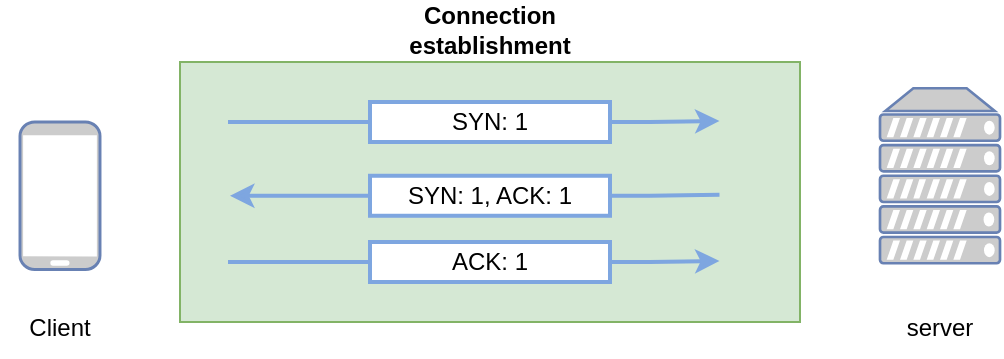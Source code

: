 <mxfile version="15.5.0" type="github">
  <diagram id="wL8n7yCZ6T97UeFFoL8u" name="Page-1">
    <mxGraphModel dx="1209" dy="652" grid="1" gridSize="10" guides="1" tooltips="1" connect="1" arrows="1" fold="1" page="1" pageScale="1" pageWidth="827" pageHeight="1169" math="0" shadow="0">
      <root>
        <mxCell id="0" />
        <mxCell id="1" parent="0" />
        <mxCell id="QIWU0Ks1MfzyJJg9i_o5-57" value="" style="group" vertex="1" connectable="0" parent="1">
          <mxGeometry x="200" y="69" width="500" height="178.5" as="geometry" />
        </mxCell>
        <mxCell id="QIWU0Ks1MfzyJJg9i_o5-3" value="" style="fontColor=#0066CC;verticalAlign=top;verticalLabelPosition=bottom;labelPosition=center;align=center;html=1;outlineConnect=0;fillColor=#CCCCCC;strokeColor=#6881B3;gradientColor=none;gradientDirection=north;strokeWidth=2;shape=mxgraph.networks.server;" vertex="1" parent="QIWU0Ks1MfzyJJg9i_o5-57">
          <mxGeometry x="440" y="44.13" width="60" height="87.5" as="geometry" />
        </mxCell>
        <mxCell id="QIWU0Ks1MfzyJJg9i_o5-4" value="" style="fontColor=#0066CC;verticalAlign=top;verticalLabelPosition=bottom;labelPosition=center;align=center;html=1;outlineConnect=0;fillColor=#CCCCCC;strokeColor=#6881B3;gradientColor=none;gradientDirection=north;strokeWidth=2;shape=mxgraph.networks.mobile;" vertex="1" parent="QIWU0Ks1MfzyJJg9i_o5-57">
          <mxGeometry x="10" y="61" width="40" height="73.75" as="geometry" />
        </mxCell>
        <mxCell id="QIWU0Ks1MfzyJJg9i_o5-5" value="Client" style="text;html=1;strokeColor=none;fillColor=none;align=center;verticalAlign=middle;whiteSpace=wrap;rounded=0;" vertex="1" parent="QIWU0Ks1MfzyJJg9i_o5-57">
          <mxGeometry y="148.5" width="60" height="30" as="geometry" />
        </mxCell>
        <mxCell id="QIWU0Ks1MfzyJJg9i_o5-6" value="server" style="text;html=1;strokeColor=none;fillColor=none;align=center;verticalAlign=middle;whiteSpace=wrap;rounded=0;" vertex="1" parent="QIWU0Ks1MfzyJJg9i_o5-57">
          <mxGeometry x="440" y="148.5" width="60" height="30" as="geometry" />
        </mxCell>
        <mxCell id="QIWU0Ks1MfzyJJg9i_o5-9" value="" style="rounded=0;whiteSpace=wrap;html=1;strokeColor=#82b366;strokeWidth=1;fillColor=#d5e8d4;" vertex="1" parent="QIWU0Ks1MfzyJJg9i_o5-57">
          <mxGeometry x="90" y="31" width="310" height="130" as="geometry" />
        </mxCell>
        <mxCell id="QIWU0Ks1MfzyJJg9i_o5-16" value="Connection establishment" style="text;html=1;strokeColor=none;fillColor=none;align=center;verticalAlign=middle;whiteSpace=wrap;rounded=0;fontStyle=1" vertex="1" parent="QIWU0Ks1MfzyJJg9i_o5-57">
          <mxGeometry x="186.25" width="117.5" height="30" as="geometry" />
        </mxCell>
        <mxCell id="QIWU0Ks1MfzyJJg9i_o5-18" value="SYN: 1" style="rounded=0;whiteSpace=wrap;html=1;strokeColor=#7EA6E0;strokeWidth=2;" vertex="1" parent="QIWU0Ks1MfzyJJg9i_o5-57">
          <mxGeometry x="185" y="51" width="120" height="20" as="geometry" />
        </mxCell>
        <mxCell id="QIWU0Ks1MfzyJJg9i_o5-21" value="" style="endArrow=classic;html=1;rounded=0;edgeStyle=orthogonalEdgeStyle;strokeColor=#7EA6E0;strokeWidth=2;" edge="1" parent="QIWU0Ks1MfzyJJg9i_o5-57">
          <mxGeometry relative="1" as="geometry">
            <mxPoint x="304.75" y="61" as="sourcePoint" />
            <mxPoint x="359.75" y="60.5" as="targetPoint" />
            <Array as="points">
              <mxPoint x="324.75" y="61" />
              <mxPoint x="324.75" y="61" />
            </Array>
          </mxGeometry>
        </mxCell>
        <mxCell id="QIWU0Ks1MfzyJJg9i_o5-32" value="" style="line;strokeWidth=2;html=1;labelBorderColor=#3399FF;strokeColor=#7EA6E0;" vertex="1" parent="QIWU0Ks1MfzyJJg9i_o5-57">
          <mxGeometry x="114" y="56" width="70" height="10" as="geometry" />
        </mxCell>
        <mxCell id="QIWU0Ks1MfzyJJg9i_o5-33" value="SYN: 1, ACK: 1" style="rounded=0;whiteSpace=wrap;html=1;strokeColor=#7EA6E0;strokeWidth=2;" vertex="1" parent="QIWU0Ks1MfzyJJg9i_o5-57">
          <mxGeometry x="185" y="87.88" width="120" height="20" as="geometry" />
        </mxCell>
        <mxCell id="QIWU0Ks1MfzyJJg9i_o5-34" value="" style="endArrow=none;html=1;rounded=0;edgeStyle=orthogonalEdgeStyle;strokeColor=#7EA6E0;strokeWidth=2;endFill=0;" edge="1" parent="QIWU0Ks1MfzyJJg9i_o5-57">
          <mxGeometry relative="1" as="geometry">
            <mxPoint x="304.75" y="97.88" as="sourcePoint" />
            <mxPoint x="359.75" y="97.38" as="targetPoint" />
            <Array as="points">
              <mxPoint x="324.75" y="97.88" />
              <mxPoint x="324.75" y="97.88" />
            </Array>
          </mxGeometry>
        </mxCell>
        <mxCell id="QIWU0Ks1MfzyJJg9i_o5-40" value="" style="endArrow=none;html=1;rounded=0;edgeStyle=orthogonalEdgeStyle;strokeColor=#7EA6E0;strokeWidth=2;startArrow=classic;startFill=1;endFill=0;entryX=0;entryY=0.25;entryDx=0;entryDy=0;" edge="1" parent="QIWU0Ks1MfzyJJg9i_o5-57" target="QIWU0Ks1MfzyJJg9i_o5-33">
          <mxGeometry relative="1" as="geometry">
            <mxPoint x="115" y="97.88" as="sourcePoint" />
            <mxPoint x="170" y="97.38" as="targetPoint" />
            <Array as="points">
              <mxPoint x="185" y="98" />
            </Array>
          </mxGeometry>
        </mxCell>
        <mxCell id="QIWU0Ks1MfzyJJg9i_o5-42" value="ACK: 1" style="rounded=0;whiteSpace=wrap;html=1;strokeColor=#7EA6E0;strokeWidth=2;" vertex="1" parent="QIWU0Ks1MfzyJJg9i_o5-57">
          <mxGeometry x="185" y="121" width="120" height="20" as="geometry" />
        </mxCell>
        <mxCell id="QIWU0Ks1MfzyJJg9i_o5-43" value="" style="endArrow=classic;html=1;rounded=0;edgeStyle=orthogonalEdgeStyle;strokeColor=#7EA6E0;strokeWidth=2;" edge="1" parent="QIWU0Ks1MfzyJJg9i_o5-57">
          <mxGeometry relative="1" as="geometry">
            <mxPoint x="304.75" y="131" as="sourcePoint" />
            <mxPoint x="359.75" y="130.5" as="targetPoint" />
            <Array as="points">
              <mxPoint x="324.75" y="131" />
              <mxPoint x="324.75" y="131" />
            </Array>
          </mxGeometry>
        </mxCell>
        <mxCell id="QIWU0Ks1MfzyJJg9i_o5-44" value="" style="line;strokeWidth=2;html=1;labelBorderColor=#3399FF;strokeColor=#7EA6E0;" vertex="1" parent="QIWU0Ks1MfzyJJg9i_o5-57">
          <mxGeometry x="114" y="126" width="70" height="10" as="geometry" />
        </mxCell>
      </root>
    </mxGraphModel>
  </diagram>
</mxfile>
